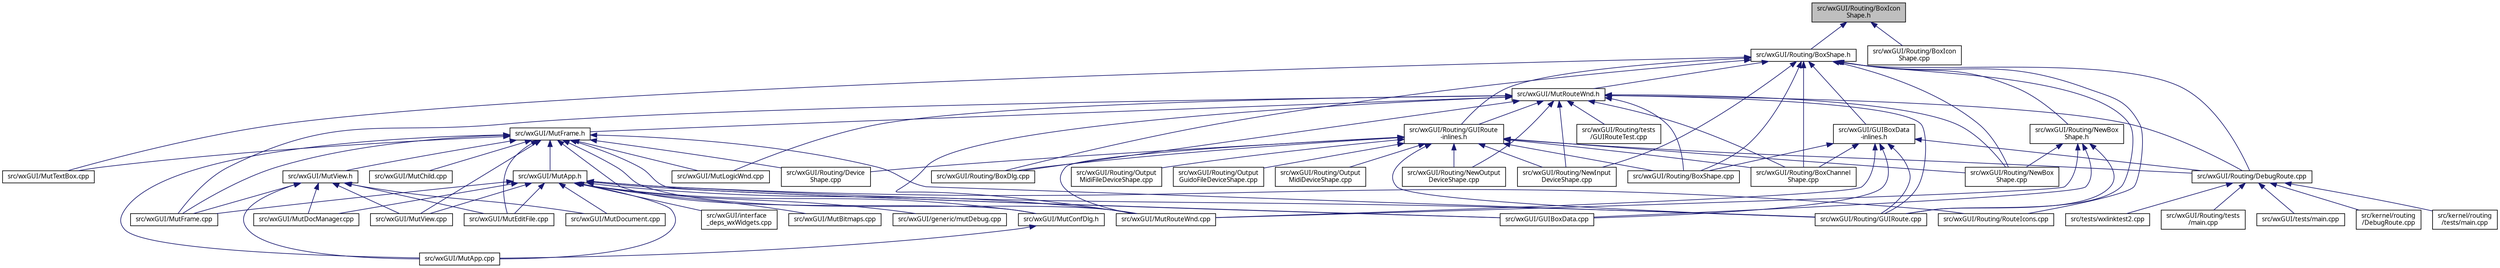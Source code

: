 digraph "src/wxGUI/Routing/BoxIconShape.h"
{
  edge [fontname="Sans",fontsize="10",labelfontname="Sans",labelfontsize="10"];
  node [fontname="Sans",fontsize="10",shape=record];
  Node37 [label="src/wxGUI/Routing/BoxIcon\lShape.h",height=0.2,width=0.4,color="black", fillcolor="grey75", style="filled", fontcolor="black"];
  Node37 -> Node38 [dir="back",color="midnightblue",fontsize="10",style="solid",fontname="Sans"];
  Node38 [label="src/wxGUI/Routing/BoxShape.h",height=0.2,width=0.4,color="black", fillcolor="white", style="filled",URL="$d9/d49/BoxShape_8h.html",tooltip="Box shape for route window. "];
  Node38 -> Node39 [dir="back",color="midnightblue",fontsize="10",style="solid",fontname="Sans"];
  Node39 [label="src/wxGUI/MutRouteWnd.h",height=0.2,width=0.4,color="black", fillcolor="white", style="filled",URL="$d3/dd7/MutRouteWnd_8h.html"];
  Node39 -> Node40 [dir="back",color="midnightblue",fontsize="10",style="solid",fontname="Sans"];
  Node40 [label="src/wxGUI/MutFrame.h",height=0.2,width=0.4,color="black", fillcolor="white", style="filled",URL="$dd/db5/MutFrame_8h.html"];
  Node40 -> Node41 [dir="back",color="midnightblue",fontsize="10",style="solid",fontname="Sans"];
  Node41 [label="src/wxGUI/MutApp.h",height=0.2,width=0.4,color="black", fillcolor="white", style="filled",URL="$db/dc1/MutApp_8h.html"];
  Node41 -> Node42 [dir="back",color="midnightblue",fontsize="10",style="solid",fontname="Sans"];
  Node42 [label="src/wxGUI/generic/mutDebug.cpp",height=0.2,width=0.4,color="black", fillcolor="white", style="filled",URL="$d4/dc0/mutDebug_8cpp.html",tooltip="Some functions and classes to help to debug Mutabor. "];
  Node41 -> Node43 [dir="back",color="midnightblue",fontsize="10",style="solid",fontname="Sans"];
  Node43 [label="src/wxGUI/GUIBoxData.cpp",height=0.2,width=0.4,color="black", fillcolor="white", style="filled",URL="$d2/dd3/GUIBoxData_8cpp.html"];
  Node41 -> Node44 [dir="back",color="midnightblue",fontsize="10",style="solid",fontname="Sans"];
  Node44 [label="src/wxGUI/interface\l_deps_wxWidgets.cpp",height=0.2,width=0.4,color="black", fillcolor="white", style="filled",URL="$df/dff/interface__deps__wxWidgets_8cpp.html"];
  Node41 -> Node45 [dir="back",color="midnightblue",fontsize="10",style="solid",fontname="Sans"];
  Node45 [label="src/wxGUI/MutApp.cpp",height=0.2,width=0.4,color="black", fillcolor="white", style="filled",URL="$d5/d1c/MutApp_8cpp.html",tooltip="Mutabor Application. "];
  Node41 -> Node46 [dir="back",color="midnightblue",fontsize="10",style="solid",fontname="Sans"];
  Node46 [label="src/wxGUI/MutConfDlg.h",height=0.2,width=0.4,color="black", fillcolor="white", style="filled",URL="$d9/d8f/MutConfDlg_8h.html"];
  Node46 -> Node45 [dir="back",color="midnightblue",fontsize="10",style="solid",fontname="Sans"];
  Node41 -> Node47 [dir="back",color="midnightblue",fontsize="10",style="solid",fontname="Sans"];
  Node47 [label="src/wxGUI/MutBitmaps.cpp",height=0.2,width=0.4,color="black", fillcolor="white", style="filled",URL="$d7/db6/MutBitmaps_8cpp.html",tooltip="Mutabor Bitmaps. "];
  Node41 -> Node48 [dir="back",color="midnightblue",fontsize="10",style="solid",fontname="Sans"];
  Node48 [label="src/wxGUI/MutDocManager.cpp",height=0.2,width=0.4,color="black", fillcolor="white", style="filled",URL="$dd/db0/MutDocManager_8cpp.html"];
  Node41 -> Node49 [dir="back",color="midnightblue",fontsize="10",style="solid",fontname="Sans"];
  Node49 [label="src/wxGUI/MutDocument.cpp",height=0.2,width=0.4,color="black", fillcolor="white", style="filled",URL="$d6/d3b/MutDocument_8cpp.html",tooltip="Document/View Document class for Mutabor source files. "];
  Node41 -> Node50 [dir="back",color="midnightblue",fontsize="10",style="solid",fontname="Sans"];
  Node50 [label="src/wxGUI/MutEditFile.cpp",height=0.2,width=0.4,color="black", fillcolor="white", style="filled",URL="$d1/da4/MutEditFile_8cpp.html",tooltip="Mutabor Edit window for Mutabor-files. "];
  Node41 -> Node51 [dir="back",color="midnightblue",fontsize="10",style="solid",fontname="Sans"];
  Node51 [label="src/wxGUI/MutFrame.cpp",height=0.2,width=0.4,color="black", fillcolor="white", style="filled",URL="$dc/df3/MutFrame_8cpp.html",tooltip="Mutabor Frame. "];
  Node41 -> Node52 [dir="back",color="midnightblue",fontsize="10",style="solid",fontname="Sans"];
  Node52 [label="src/wxGUI/MutRouteWnd.cpp",height=0.2,width=0.4,color="black", fillcolor="white", style="filled",URL="$dc/def/MutRouteWnd_8cpp.html",tooltip="Routing window. "];
  Node41 -> Node53 [dir="back",color="midnightblue",fontsize="10",style="solid",fontname="Sans"];
  Node53 [label="src/wxGUI/MutView.cpp",height=0.2,width=0.4,color="black", fillcolor="white", style="filled",URL="$d8/d33/MutView_8cpp.html",tooltip="Document/View View class for Mutabor source files. "];
  Node41 -> Node54 [dir="back",color="midnightblue",fontsize="10",style="solid",fontname="Sans"];
  Node54 [label="src/wxGUI/Routing/GUIRoute.cpp",height=0.2,width=0.4,color="black", fillcolor="white", style="filled",URL="$d4/dee/GUIRoute_8cpp.html"];
  Node41 -> Node55 [dir="back",color="midnightblue",fontsize="10",style="solid",fontname="Sans"];
  Node55 [label="src/wxGUI/Routing/RouteIcons.cpp",height=0.2,width=0.4,color="black", fillcolor="white", style="filled",URL="$d1/d28/RouteIcons_8cpp.html",tooltip="Devices base classes. "];
  Node40 -> Node43 [dir="back",color="midnightblue",fontsize="10",style="solid",fontname="Sans"];
  Node40 -> Node45 [dir="back",color="midnightblue",fontsize="10",style="solid",fontname="Sans"];
  Node40 -> Node56 [dir="back",color="midnightblue",fontsize="10",style="solid",fontname="Sans"];
  Node56 [label="src/wxGUI/MutView.h",height=0.2,width=0.4,color="black", fillcolor="white", style="filled",URL="$d0/d9e/MutView_8h.html"];
  Node56 -> Node45 [dir="back",color="midnightblue",fontsize="10",style="solid",fontname="Sans"];
  Node56 -> Node48 [dir="back",color="midnightblue",fontsize="10",style="solid",fontname="Sans"];
  Node56 -> Node49 [dir="back",color="midnightblue",fontsize="10",style="solid",fontname="Sans"];
  Node56 -> Node50 [dir="back",color="midnightblue",fontsize="10",style="solid",fontname="Sans"];
  Node56 -> Node51 [dir="back",color="midnightblue",fontsize="10",style="solid",fontname="Sans"];
  Node56 -> Node53 [dir="back",color="midnightblue",fontsize="10",style="solid",fontname="Sans"];
  Node40 -> Node46 [dir="back",color="midnightblue",fontsize="10",style="solid",fontname="Sans"];
  Node40 -> Node57 [dir="back",color="midnightblue",fontsize="10",style="solid",fontname="Sans"];
  Node57 [label="src/wxGUI/MutChild.cpp",height=0.2,width=0.4,color="black", fillcolor="white", style="filled",URL="$da/d72/MutChild_8cpp.html"];
  Node40 -> Node50 [dir="back",color="midnightblue",fontsize="10",style="solid",fontname="Sans"];
  Node40 -> Node51 [dir="back",color="midnightblue",fontsize="10",style="solid",fontname="Sans"];
  Node40 -> Node58 [dir="back",color="midnightblue",fontsize="10",style="solid",fontname="Sans"];
  Node58 [label="src/wxGUI/MutLogicWnd.cpp",height=0.2,width=0.4,color="black", fillcolor="white", style="filled",URL="$df/d11/MutLogicWnd_8cpp.html",tooltip="Logic window. "];
  Node40 -> Node52 [dir="back",color="midnightblue",fontsize="10",style="solid",fontname="Sans"];
  Node40 -> Node59 [dir="back",color="midnightblue",fontsize="10",style="solid",fontname="Sans"];
  Node59 [label="src/wxGUI/MutTextBox.cpp",height=0.2,width=0.4,color="black", fillcolor="white", style="filled",URL="$df/d3c/MutTextBox_8cpp.html",tooltip="Textbox for Lists. "];
  Node40 -> Node53 [dir="back",color="midnightblue",fontsize="10",style="solid",fontname="Sans"];
  Node40 -> Node60 [dir="back",color="midnightblue",fontsize="10",style="solid",fontname="Sans"];
  Node60 [label="src/wxGUI/Routing/Device\lShape.cpp",height=0.2,width=0.4,color="black", fillcolor="white", style="filled",URL="$d9/d94/DeviceShape_8cpp.html",tooltip="Device shape base class for route window. "];
  Node40 -> Node54 [dir="back",color="midnightblue",fontsize="10",style="solid",fontname="Sans"];
  Node39 -> Node51 [dir="back",color="midnightblue",fontsize="10",style="solid",fontname="Sans"];
  Node39 -> Node58 [dir="back",color="midnightblue",fontsize="10",style="solid",fontname="Sans"];
  Node39 -> Node52 [dir="back",color="midnightblue",fontsize="10",style="solid",fontname="Sans"];
  Node39 -> Node61 [dir="back",color="midnightblue",fontsize="10",style="solid",fontname="Sans"];
  Node61 [label="src/wxGUI/Routing/GUIRoute\l-inlines.h",height=0.2,width=0.4,color="black", fillcolor="white", style="filled",URL="$d2/d73/GUIRoute-inlines_8h.html"];
  Node61 -> Node52 [dir="back",color="midnightblue",fontsize="10",style="solid",fontname="Sans"];
  Node61 -> Node62 [dir="back",color="midnightblue",fontsize="10",style="solid",fontname="Sans"];
  Node62 [label="src/wxGUI/Routing/BoxChannel\lShape.cpp",height=0.2,width=0.4,color="black", fillcolor="white", style="filled",URL="$d9/d24/BoxChannelShape_8cpp.html",tooltip="Box shape for route window. "];
  Node61 -> Node63 [dir="back",color="midnightblue",fontsize="10",style="solid",fontname="Sans"];
  Node63 [label="src/wxGUI/Routing/BoxDlg.cpp",height=0.2,width=0.4,color="black", fillcolor="white", style="filled",URL="$d3/d2a/BoxDlg_8cpp.html",tooltip="Box dialog. "];
  Node61 -> Node64 [dir="back",color="midnightblue",fontsize="10",style="solid",fontname="Sans"];
  Node64 [label="src/wxGUI/Routing/BoxShape.cpp",height=0.2,width=0.4,color="black", fillcolor="white", style="filled",URL="$d8/db4/BoxShape_8cpp.html",tooltip="Box shape for route window. "];
  Node61 -> Node65 [dir="back",color="midnightblue",fontsize="10",style="solid",fontname="Sans"];
  Node65 [label="src/wxGUI/Routing/DebugRoute.cpp",height=0.2,width=0.4,color="black", fillcolor="white", style="filled",URL="$dc/de8/wxGUI_2Routing_2DebugRoute_8cpp.html",tooltip="Debug functions for routing system. "];
  Node65 -> Node66 [dir="back",color="midnightblue",fontsize="10",style="solid",fontname="Sans"];
  Node66 [label="src/kernel/routing\l/DebugRoute.cpp",height=0.2,width=0.4,color="black", fillcolor="white", style="filled",URL="$d8/d1c/kernel_2routing_2DebugRoute_8cpp.html"];
  Node65 -> Node67 [dir="back",color="midnightblue",fontsize="10",style="solid",fontname="Sans"];
  Node67 [label="src/kernel/routing\l/tests/main.cpp",height=0.2,width=0.4,color="black", fillcolor="white", style="filled",URL="$d1/de6/kernel_2routing_2tests_2main_8cpp.html"];
  Node65 -> Node68 [dir="back",color="midnightblue",fontsize="10",style="solid",fontname="Sans"];
  Node68 [label="src/tests/wxlinktest2.cpp",height=0.2,width=0.4,color="black", fillcolor="white", style="filled",URL="$df/d13/wxlinktest2_8cpp.html"];
  Node65 -> Node69 [dir="back",color="midnightblue",fontsize="10",style="solid",fontname="Sans"];
  Node69 [label="src/wxGUI/Routing/tests\l/main.cpp",height=0.2,width=0.4,color="black", fillcolor="white", style="filled",URL="$da/dee/wxGUI_2Routing_2tests_2main_8cpp.html"];
  Node65 -> Node70 [dir="back",color="midnightblue",fontsize="10",style="solid",fontname="Sans"];
  Node70 [label="src/wxGUI/tests/main.cpp",height=0.2,width=0.4,color="black", fillcolor="white", style="filled",URL="$d9/d27/wxGUI_2tests_2main_8cpp.html"];
  Node61 -> Node60 [dir="back",color="midnightblue",fontsize="10",style="solid",fontname="Sans"];
  Node61 -> Node54 [dir="back",color="midnightblue",fontsize="10",style="solid",fontname="Sans"];
  Node61 -> Node71 [dir="back",color="midnightblue",fontsize="10",style="solid",fontname="Sans"];
  Node71 [label="src/wxGUI/Routing/NewBox\lShape.cpp",height=0.2,width=0.4,color="black", fillcolor="white", style="filled",URL="$d8/dba/NewBoxShape_8cpp.html",tooltip="New box shape for route window. "];
  Node61 -> Node72 [dir="back",color="midnightblue",fontsize="10",style="solid",fontname="Sans"];
  Node72 [label="src/wxGUI/Routing/NewInput\lDeviceShape.cpp",height=0.2,width=0.4,color="black", fillcolor="white", style="filled",URL="$df/d62/NewInputDeviceShape_8cpp.html",tooltip="Devices Basisklassen. "];
  Node61 -> Node73 [dir="back",color="midnightblue",fontsize="10",style="solid",fontname="Sans"];
  Node73 [label="src/wxGUI/Routing/NewOutput\lDeviceShape.cpp",height=0.2,width=0.4,color="black", fillcolor="white", style="filled",URL="$d1/d73/NewOutputDeviceShape_8cpp.html",tooltip="New output device shape for route window. "];
  Node61 -> Node74 [dir="back",color="midnightblue",fontsize="10",style="solid",fontname="Sans"];
  Node74 [label="src/wxGUI/Routing/Output\lGuidoFileDeviceShape.cpp",height=0.2,width=0.4,color="black", fillcolor="white", style="filled",URL="$d3/d21/OutputGuidoFileDeviceShape_8cpp.html",tooltip="Input device shape for reading GUIDO files in the route window. "];
  Node61 -> Node75 [dir="back",color="midnightblue",fontsize="10",style="solid",fontname="Sans"];
  Node75 [label="src/wxGUI/Routing/Output\lMidiDeviceShape.cpp",height=0.2,width=0.4,color="black", fillcolor="white", style="filled",URL="$d6/d68/OutputMidiDeviceShape_8cpp.html",tooltip="MIDI input device shape for route window. "];
  Node61 -> Node76 [dir="back",color="midnightblue",fontsize="10",style="solid",fontname="Sans"];
  Node76 [label="src/wxGUI/Routing/Output\lMidiFileDeviceShape.cpp",height=0.2,width=0.4,color="black", fillcolor="white", style="filled",URL="$d5/d00/OutputMidiFileDeviceShape_8cpp.html",tooltip="Midi fiele input device shape for route window. "];
  Node39 -> Node62 [dir="back",color="midnightblue",fontsize="10",style="solid",fontname="Sans"];
  Node39 -> Node63 [dir="back",color="midnightblue",fontsize="10",style="solid",fontname="Sans"];
  Node39 -> Node64 [dir="back",color="midnightblue",fontsize="10",style="solid",fontname="Sans"];
  Node39 -> Node65 [dir="back",color="midnightblue",fontsize="10",style="solid",fontname="Sans"];
  Node39 -> Node54 [dir="back",color="midnightblue",fontsize="10",style="solid",fontname="Sans"];
  Node39 -> Node71 [dir="back",color="midnightblue",fontsize="10",style="solid",fontname="Sans"];
  Node39 -> Node72 [dir="back",color="midnightblue",fontsize="10",style="solid",fontname="Sans"];
  Node39 -> Node73 [dir="back",color="midnightblue",fontsize="10",style="solid",fontname="Sans"];
  Node39 -> Node77 [dir="back",color="midnightblue",fontsize="10",style="solid",fontname="Sans"];
  Node77 [label="src/wxGUI/Routing/tests\l/GUIRouteTest.cpp",height=0.2,width=0.4,color="black", fillcolor="white", style="filled",URL="$d9/d20/GUIRouteTest_8cpp.html"];
  Node38 -> Node78 [dir="back",color="midnightblue",fontsize="10",style="solid",fontname="Sans"];
  Node78 [label="src/wxGUI/GUIBoxData\l-inlines.h",height=0.2,width=0.4,color="black", fillcolor="white", style="filled",URL="$d5/d12/GUIBoxData-inlines_8h.html"];
  Node78 -> Node43 [dir="back",color="midnightblue",fontsize="10",style="solid",fontname="Sans"];
  Node78 -> Node52 [dir="back",color="midnightblue",fontsize="10",style="solid",fontname="Sans"];
  Node78 -> Node62 [dir="back",color="midnightblue",fontsize="10",style="solid",fontname="Sans"];
  Node78 -> Node64 [dir="back",color="midnightblue",fontsize="10",style="solid",fontname="Sans"];
  Node78 -> Node65 [dir="back",color="midnightblue",fontsize="10",style="solid",fontname="Sans"];
  Node78 -> Node54 [dir="back",color="midnightblue",fontsize="10",style="solid",fontname="Sans"];
  Node38 -> Node79 [dir="back",color="midnightblue",fontsize="10",style="solid",fontname="Sans"];
  Node79 [label="src/wxGUI/Routing/NewBox\lShape.h",height=0.2,width=0.4,color="black", fillcolor="white", style="filled",URL="$d4/dcc/NewBoxShape_8h.html",tooltip="New box shape for route window. "];
  Node79 -> Node43 [dir="back",color="midnightblue",fontsize="10",style="solid",fontname="Sans"];
  Node79 -> Node52 [dir="back",color="midnightblue",fontsize="10",style="solid",fontname="Sans"];
  Node79 -> Node54 [dir="back",color="midnightblue",fontsize="10",style="solid",fontname="Sans"];
  Node79 -> Node71 [dir="back",color="midnightblue",fontsize="10",style="solid",fontname="Sans"];
  Node38 -> Node61 [dir="back",color="midnightblue",fontsize="10",style="solid",fontname="Sans"];
  Node38 -> Node59 [dir="back",color="midnightblue",fontsize="10",style="solid",fontname="Sans"];
  Node38 -> Node62 [dir="back",color="midnightblue",fontsize="10",style="solid",fontname="Sans"];
  Node38 -> Node63 [dir="back",color="midnightblue",fontsize="10",style="solid",fontname="Sans"];
  Node38 -> Node64 [dir="back",color="midnightblue",fontsize="10",style="solid",fontname="Sans"];
  Node38 -> Node65 [dir="back",color="midnightblue",fontsize="10",style="solid",fontname="Sans"];
  Node38 -> Node54 [dir="back",color="midnightblue",fontsize="10",style="solid",fontname="Sans"];
  Node38 -> Node71 [dir="back",color="midnightblue",fontsize="10",style="solid",fontname="Sans"];
  Node38 -> Node72 [dir="back",color="midnightblue",fontsize="10",style="solid",fontname="Sans"];
  Node38 -> Node55 [dir="back",color="midnightblue",fontsize="10",style="solid",fontname="Sans"];
  Node37 -> Node80 [dir="back",color="midnightblue",fontsize="10",style="solid",fontname="Sans"];
  Node80 [label="src/wxGUI/Routing/BoxIcon\lShape.cpp",height=0.2,width=0.4,color="black", fillcolor="white", style="filled",URL="$d7/dcb/BoxIconShape_8cpp.html",tooltip="Box icon shape for route window. "];
}
